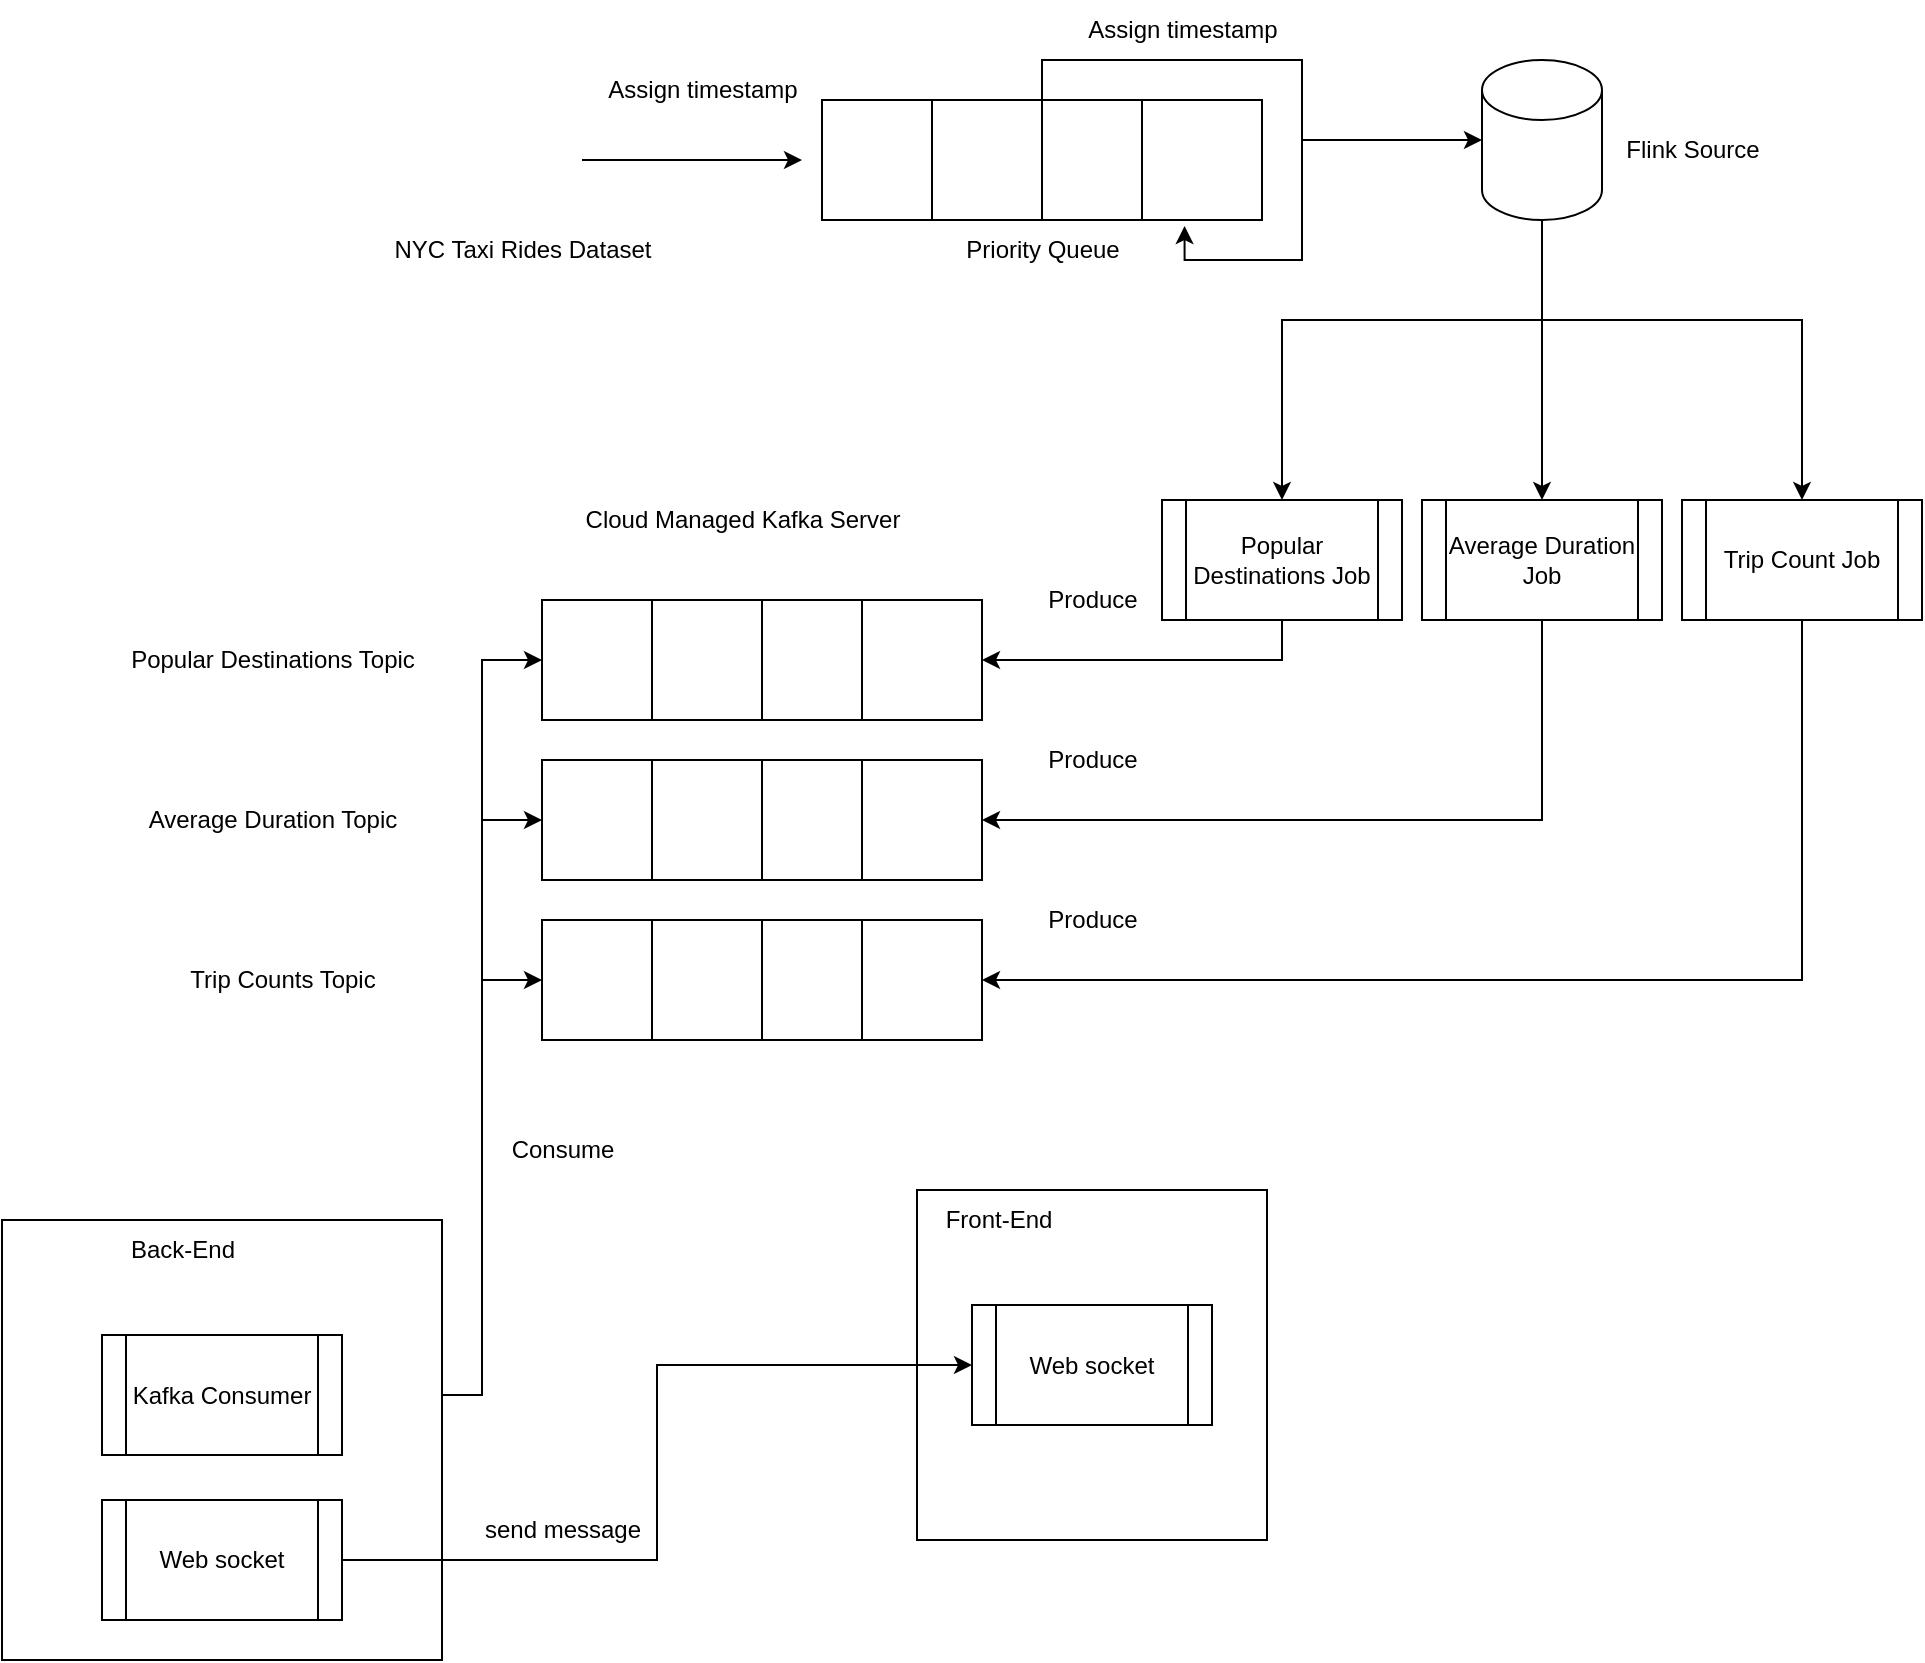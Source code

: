 <mxfile version="20.0.3" type="device"><diagram id="oZ88BXQlWtf5ZdfGv3nG" name="Page-1"><mxGraphModel dx="1888" dy="551" grid="1" gridSize="10" guides="1" tooltips="1" connect="1" arrows="1" fold="1" page="1" pageScale="1" pageWidth="850" pageHeight="1100" math="0" shadow="0"><root><mxCell id="0"/><mxCell id="1" parent="0"/><mxCell id="Y3266dW9xVLh4BCEuE_1-3" style="edgeStyle=orthogonalEdgeStyle;rounded=0;orthogonalLoop=1;jettySize=auto;html=1;exitX=1;exitY=0.5;exitDx=0;exitDy=0;" edge="1" parent="1" source="Y3266dW9xVLh4BCEuE_1-1"><mxGeometry relative="1" as="geometry"><mxPoint x="270" y="130" as="targetPoint"/></mxGeometry></mxCell><mxCell id="Y3266dW9xVLh4BCEuE_1-1" value="" style="shape=image;html=1;verticalAlign=top;verticalLabelPosition=bottom;labelBackgroundColor=#ffffff;imageAspect=0;aspect=fixed;image=https://cdn3.iconfinder.com/data/icons/dompicon-glyph-file-format-2/256/file-csv-format-type-128.png" vertex="1" parent="1"><mxGeometry x="100" y="100" width="60" height="60" as="geometry"/></mxCell><mxCell id="Y3266dW9xVLh4BCEuE_1-2" value="NYC Taxi Rides Dataset" style="text;html=1;align=center;verticalAlign=middle;resizable=0;points=[];autosize=1;strokeColor=none;fillColor=none;" vertex="1" parent="1"><mxGeometry x="55" y="160" width="150" height="30" as="geometry"/></mxCell><mxCell id="Y3266dW9xVLh4BCEuE_1-7" value="" style="rounded=0;whiteSpace=wrap;html=1;" vertex="1" parent="1"><mxGeometry x="280" y="100" width="220" height="60" as="geometry"/></mxCell><mxCell id="Y3266dW9xVLh4BCEuE_1-9" value="" style="endArrow=none;html=1;rounded=0;entryX=0.25;entryY=0;entryDx=0;entryDy=0;exitX=0.25;exitY=1;exitDx=0;exitDy=0;" edge="1" parent="1" source="Y3266dW9xVLh4BCEuE_1-7" target="Y3266dW9xVLh4BCEuE_1-7"><mxGeometry width="50" height="50" relative="1" as="geometry"><mxPoint x="400" y="310" as="sourcePoint"/><mxPoint x="450" y="260" as="targetPoint"/></mxGeometry></mxCell><mxCell id="Y3266dW9xVLh4BCEuE_1-10" value="" style="endArrow=none;html=1;rounded=0;entryX=0.25;entryY=0;entryDx=0;entryDy=0;exitX=0.25;exitY=1;exitDx=0;exitDy=0;" edge="1" parent="1"><mxGeometry width="50" height="50" relative="1" as="geometry"><mxPoint x="390" y="160" as="sourcePoint"/><mxPoint x="390" y="100" as="targetPoint"/></mxGeometry></mxCell><mxCell id="Y3266dW9xVLh4BCEuE_1-11" value="" style="endArrow=none;html=1;rounded=0;entryX=0.25;entryY=0;entryDx=0;entryDy=0;exitX=0.25;exitY=1;exitDx=0;exitDy=0;" edge="1" parent="1"><mxGeometry width="50" height="50" relative="1" as="geometry"><mxPoint x="440" y="160" as="sourcePoint"/><mxPoint x="440" y="100" as="targetPoint"/></mxGeometry></mxCell><mxCell id="Y3266dW9xVLh4BCEuE_1-12" value="Priority Queue" style="text;html=1;align=center;verticalAlign=middle;resizable=0;points=[];autosize=1;strokeColor=none;fillColor=none;" vertex="1" parent="1"><mxGeometry x="340" y="160" width="100" height="30" as="geometry"/></mxCell><mxCell id="Y3266dW9xVLh4BCEuE_1-14" style="edgeStyle=orthogonalEdgeStyle;rounded=0;orthogonalLoop=1;jettySize=auto;html=1;entryX=0.824;entryY=1.05;entryDx=0;entryDy=0;entryPerimeter=0;" edge="1" parent="1" source="Y3266dW9xVLh4BCEuE_1-7" target="Y3266dW9xVLh4BCEuE_1-7"><mxGeometry relative="1" as="geometry"/></mxCell><mxCell id="Y3266dW9xVLh4BCEuE_1-16" style="edgeStyle=orthogonalEdgeStyle;rounded=0;orthogonalLoop=1;jettySize=auto;html=1;startArrow=classic;startFill=1;endArrow=none;endFill=0;" edge="1" parent="1" source="Y3266dW9xVLh4BCEuE_1-15"><mxGeometry relative="1" as="geometry"><mxPoint x="520" y="120" as="targetPoint"/></mxGeometry></mxCell><mxCell id="Y3266dW9xVLh4BCEuE_1-22" style="edgeStyle=orthogonalEdgeStyle;rounded=0;orthogonalLoop=1;jettySize=auto;html=1;entryX=0.5;entryY=0;entryDx=0;entryDy=0;startArrow=none;startFill=0;endArrow=classic;endFill=1;exitX=0.5;exitY=1;exitDx=0;exitDy=0;exitPerimeter=0;" edge="1" parent="1" source="Y3266dW9xVLh4BCEuE_1-15" target="Y3266dW9xVLh4BCEuE_1-21"><mxGeometry relative="1" as="geometry"><Array as="points"><mxPoint x="640" y="210"/><mxPoint x="510" y="210"/></Array></mxGeometry></mxCell><mxCell id="Y3266dW9xVLh4BCEuE_1-25" style="edgeStyle=orthogonalEdgeStyle;rounded=0;orthogonalLoop=1;jettySize=auto;html=1;startArrow=none;startFill=0;endArrow=classic;endFill=1;" edge="1" parent="1" target="Y3266dW9xVLh4BCEuE_1-23"><mxGeometry relative="1" as="geometry"><mxPoint x="620" y="210" as="sourcePoint"/><Array as="points"><mxPoint x="620" y="210"/><mxPoint x="640" y="210"/></Array></mxGeometry></mxCell><mxCell id="Y3266dW9xVLh4BCEuE_1-26" style="edgeStyle=orthogonalEdgeStyle;rounded=0;orthogonalLoop=1;jettySize=auto;html=1;startArrow=none;startFill=0;endArrow=classic;endFill=1;" edge="1" parent="1" target="Y3266dW9xVLh4BCEuE_1-24"><mxGeometry relative="1" as="geometry"><mxPoint x="620" y="210" as="sourcePoint"/><Array as="points"><mxPoint x="620" y="210"/><mxPoint x="770" y="210"/></Array></mxGeometry></mxCell><mxCell id="Y3266dW9xVLh4BCEuE_1-15" value="" style="shape=cylinder3;whiteSpace=wrap;html=1;boundedLbl=1;backgroundOutline=1;size=15;" vertex="1" parent="1"><mxGeometry x="610" y="80" width="60" height="80" as="geometry"/></mxCell><mxCell id="Y3266dW9xVLh4BCEuE_1-17" value="Assign timestamp" style="text;html=1;align=center;verticalAlign=middle;resizable=0;points=[];autosize=1;strokeColor=none;fillColor=none;" vertex="1" parent="1"><mxGeometry x="160" y="80" width="120" height="30" as="geometry"/></mxCell><mxCell id="Y3266dW9xVLh4BCEuE_1-18" value="Assign timestamp" style="text;html=1;align=center;verticalAlign=middle;resizable=0;points=[];autosize=1;strokeColor=none;fillColor=none;" vertex="1" parent="1"><mxGeometry x="400" y="50" width="120" height="30" as="geometry"/></mxCell><mxCell id="Y3266dW9xVLh4BCEuE_1-19" value="Flink Source" style="text;html=1;align=center;verticalAlign=middle;resizable=0;points=[];autosize=1;strokeColor=none;fillColor=none;" vertex="1" parent="1"><mxGeometry x="670" y="110" width="90" height="30" as="geometry"/></mxCell><mxCell id="Y3266dW9xVLh4BCEuE_1-42" style="edgeStyle=orthogonalEdgeStyle;rounded=0;orthogonalLoop=1;jettySize=auto;html=1;entryX=1;entryY=0.5;entryDx=0;entryDy=0;startArrow=none;startFill=0;endArrow=classic;endFill=1;exitX=0.5;exitY=1;exitDx=0;exitDy=0;" edge="1" parent="1" source="Y3266dW9xVLh4BCEuE_1-21" target="Y3266dW9xVLh4BCEuE_1-30"><mxGeometry relative="1" as="geometry"/></mxCell><mxCell id="Y3266dW9xVLh4BCEuE_1-21" value="Popular Destinations Job" style="shape=process;whiteSpace=wrap;html=1;backgroundOutline=1;" vertex="1" parent="1"><mxGeometry x="450" y="300" width="120" height="60" as="geometry"/></mxCell><mxCell id="Y3266dW9xVLh4BCEuE_1-43" style="edgeStyle=orthogonalEdgeStyle;rounded=0;orthogonalLoop=1;jettySize=auto;html=1;entryX=1;entryY=0.5;entryDx=0;entryDy=0;startArrow=none;startFill=0;endArrow=classic;endFill=1;" edge="1" parent="1" source="Y3266dW9xVLh4BCEuE_1-23" target="Y3266dW9xVLh4BCEuE_1-34"><mxGeometry relative="1" as="geometry"><Array as="points"><mxPoint x="640" y="460"/></Array></mxGeometry></mxCell><mxCell id="Y3266dW9xVLh4BCEuE_1-23" value="Average Duration Job" style="shape=process;whiteSpace=wrap;html=1;backgroundOutline=1;" vertex="1" parent="1"><mxGeometry x="580" y="300" width="120" height="60" as="geometry"/></mxCell><mxCell id="Y3266dW9xVLh4BCEuE_1-44" style="edgeStyle=orthogonalEdgeStyle;rounded=0;orthogonalLoop=1;jettySize=auto;html=1;entryX=1;entryY=0.5;entryDx=0;entryDy=0;startArrow=none;startFill=0;endArrow=classic;endFill=1;" edge="1" parent="1" source="Y3266dW9xVLh4BCEuE_1-24" target="Y3266dW9xVLh4BCEuE_1-38"><mxGeometry relative="1" as="geometry"><Array as="points"><mxPoint x="770" y="540"/></Array></mxGeometry></mxCell><mxCell id="Y3266dW9xVLh4BCEuE_1-24" value="Trip Count Job" style="shape=process;whiteSpace=wrap;html=1;backgroundOutline=1;" vertex="1" parent="1"><mxGeometry x="710" y="300" width="120" height="60" as="geometry"/></mxCell><mxCell id="Y3266dW9xVLh4BCEuE_1-30" value="" style="rounded=0;whiteSpace=wrap;html=1;" vertex="1" parent="1"><mxGeometry x="140" y="350" width="220" height="60" as="geometry"/></mxCell><mxCell id="Y3266dW9xVLh4BCEuE_1-31" value="" style="endArrow=none;html=1;rounded=0;entryX=0.25;entryY=0;entryDx=0;entryDy=0;exitX=0.25;exitY=1;exitDx=0;exitDy=0;" edge="1" parent="1" source="Y3266dW9xVLh4BCEuE_1-30" target="Y3266dW9xVLh4BCEuE_1-30"><mxGeometry width="50" height="50" relative="1" as="geometry"><mxPoint x="260" y="560" as="sourcePoint"/><mxPoint x="310" y="510" as="targetPoint"/></mxGeometry></mxCell><mxCell id="Y3266dW9xVLh4BCEuE_1-32" value="" style="endArrow=none;html=1;rounded=0;entryX=0.25;entryY=0;entryDx=0;entryDy=0;exitX=0.25;exitY=1;exitDx=0;exitDy=0;" edge="1" parent="1"><mxGeometry width="50" height="50" relative="1" as="geometry"><mxPoint x="250" y="410" as="sourcePoint"/><mxPoint x="250" y="350" as="targetPoint"/></mxGeometry></mxCell><mxCell id="Y3266dW9xVLh4BCEuE_1-33" value="" style="endArrow=none;html=1;rounded=0;entryX=0.25;entryY=0;entryDx=0;entryDy=0;exitX=0.25;exitY=1;exitDx=0;exitDy=0;" edge="1" parent="1"><mxGeometry width="50" height="50" relative="1" as="geometry"><mxPoint x="300" y="410" as="sourcePoint"/><mxPoint x="300" y="350" as="targetPoint"/></mxGeometry></mxCell><mxCell id="Y3266dW9xVLh4BCEuE_1-34" value="" style="rounded=0;whiteSpace=wrap;html=1;" vertex="1" parent="1"><mxGeometry x="140" y="430" width="220" height="60" as="geometry"/></mxCell><mxCell id="Y3266dW9xVLh4BCEuE_1-35" value="" style="endArrow=none;html=1;rounded=0;entryX=0.25;entryY=0;entryDx=0;entryDy=0;exitX=0.25;exitY=1;exitDx=0;exitDy=0;" edge="1" parent="1" source="Y3266dW9xVLh4BCEuE_1-34" target="Y3266dW9xVLh4BCEuE_1-34"><mxGeometry width="50" height="50" relative="1" as="geometry"><mxPoint x="260" y="640" as="sourcePoint"/><mxPoint x="310" y="590" as="targetPoint"/></mxGeometry></mxCell><mxCell id="Y3266dW9xVLh4BCEuE_1-36" value="" style="endArrow=none;html=1;rounded=0;entryX=0.25;entryY=0;entryDx=0;entryDy=0;exitX=0.25;exitY=1;exitDx=0;exitDy=0;" edge="1" parent="1"><mxGeometry width="50" height="50" relative="1" as="geometry"><mxPoint x="250" y="490" as="sourcePoint"/><mxPoint x="250" y="430" as="targetPoint"/></mxGeometry></mxCell><mxCell id="Y3266dW9xVLh4BCEuE_1-37" value="" style="endArrow=none;html=1;rounded=0;entryX=0.25;entryY=0;entryDx=0;entryDy=0;exitX=0.25;exitY=1;exitDx=0;exitDy=0;" edge="1" parent="1"><mxGeometry width="50" height="50" relative="1" as="geometry"><mxPoint x="300" y="490" as="sourcePoint"/><mxPoint x="300" y="430" as="targetPoint"/></mxGeometry></mxCell><mxCell id="Y3266dW9xVLh4BCEuE_1-38" value="" style="rounded=0;whiteSpace=wrap;html=1;" vertex="1" parent="1"><mxGeometry x="140" y="510" width="220" height="60" as="geometry"/></mxCell><mxCell id="Y3266dW9xVLh4BCEuE_1-39" value="" style="endArrow=none;html=1;rounded=0;entryX=0.25;entryY=0;entryDx=0;entryDy=0;exitX=0.25;exitY=1;exitDx=0;exitDy=0;" edge="1" parent="1" source="Y3266dW9xVLh4BCEuE_1-38" target="Y3266dW9xVLh4BCEuE_1-38"><mxGeometry width="50" height="50" relative="1" as="geometry"><mxPoint x="260" y="720" as="sourcePoint"/><mxPoint x="310" y="670" as="targetPoint"/></mxGeometry></mxCell><mxCell id="Y3266dW9xVLh4BCEuE_1-40" value="" style="endArrow=none;html=1;rounded=0;entryX=0.25;entryY=0;entryDx=0;entryDy=0;exitX=0.25;exitY=1;exitDx=0;exitDy=0;" edge="1" parent="1"><mxGeometry width="50" height="50" relative="1" as="geometry"><mxPoint x="250" y="570" as="sourcePoint"/><mxPoint x="250" y="510" as="targetPoint"/></mxGeometry></mxCell><mxCell id="Y3266dW9xVLh4BCEuE_1-41" value="" style="endArrow=none;html=1;rounded=0;entryX=0.25;entryY=0;entryDx=0;entryDy=0;exitX=0.25;exitY=1;exitDx=0;exitDy=0;" edge="1" parent="1"><mxGeometry width="50" height="50" relative="1" as="geometry"><mxPoint x="300" y="570" as="sourcePoint"/><mxPoint x="300" y="510" as="targetPoint"/></mxGeometry></mxCell><mxCell id="Y3266dW9xVLh4BCEuE_1-45" value="Popular Destinations Topic" style="text;html=1;align=center;verticalAlign=middle;resizable=0;points=[];autosize=1;strokeColor=none;fillColor=none;" vertex="1" parent="1"><mxGeometry x="-80" y="365" width="170" height="30" as="geometry"/></mxCell><mxCell id="Y3266dW9xVLh4BCEuE_1-46" value="Cloud Managed Kafka Server" style="text;html=1;align=center;verticalAlign=middle;resizable=0;points=[];autosize=1;strokeColor=none;fillColor=none;" vertex="1" parent="1"><mxGeometry x="150" y="295" width="180" height="30" as="geometry"/></mxCell><mxCell id="Y3266dW9xVLh4BCEuE_1-47" value="Average Duration Topic" style="text;html=1;align=center;verticalAlign=middle;resizable=0;points=[];autosize=1;strokeColor=none;fillColor=none;" vertex="1" parent="1"><mxGeometry x="-70" y="445" width="150" height="30" as="geometry"/></mxCell><mxCell id="Y3266dW9xVLh4BCEuE_1-48" value="Trip Counts Topic" style="text;html=1;align=center;verticalAlign=middle;resizable=0;points=[];autosize=1;strokeColor=none;fillColor=none;" vertex="1" parent="1"><mxGeometry x="-50" y="525" width="120" height="30" as="geometry"/></mxCell><mxCell id="Y3266dW9xVLh4BCEuE_1-50" style="edgeStyle=orthogonalEdgeStyle;rounded=0;orthogonalLoop=1;jettySize=auto;html=1;entryX=0;entryY=0.5;entryDx=0;entryDy=0;startArrow=none;startFill=0;endArrow=classic;endFill=1;" edge="1" parent="1" source="Y3266dW9xVLh4BCEuE_1-49" target="Y3266dW9xVLh4BCEuE_1-30"><mxGeometry relative="1" as="geometry"><Array as="points"><mxPoint x="110" y="748"/><mxPoint x="110" y="380"/></Array></mxGeometry></mxCell><mxCell id="Y3266dW9xVLh4BCEuE_1-51" value="" style="endArrow=classic;html=1;rounded=0;entryX=0;entryY=0.5;entryDx=0;entryDy=0;" edge="1" parent="1" target="Y3266dW9xVLh4BCEuE_1-34"><mxGeometry width="50" height="50" relative="1" as="geometry"><mxPoint x="110" y="460" as="sourcePoint"/><mxPoint x="220" y="560" as="targetPoint"/></mxGeometry></mxCell><mxCell id="Y3266dW9xVLh4BCEuE_1-53" value="" style="endArrow=classic;html=1;rounded=0;entryX=0;entryY=0.5;entryDx=0;entryDy=0;" edge="1" parent="1" target="Y3266dW9xVLh4BCEuE_1-38"><mxGeometry width="50" height="50" relative="1" as="geometry"><mxPoint x="110" y="540" as="sourcePoint"/><mxPoint x="150" y="470" as="targetPoint"/></mxGeometry></mxCell><mxCell id="Y3266dW9xVLh4BCEuE_1-54" value="Consume" style="text;html=1;align=center;verticalAlign=middle;resizable=0;points=[];autosize=1;strokeColor=none;fillColor=none;" vertex="1" parent="1"><mxGeometry x="115" y="610" width="70" height="30" as="geometry"/></mxCell><mxCell id="Y3266dW9xVLh4BCEuE_1-55" value="Produce" style="text;html=1;align=center;verticalAlign=middle;resizable=0;points=[];autosize=1;strokeColor=none;fillColor=none;" vertex="1" parent="1"><mxGeometry x="380" y="335" width="70" height="30" as="geometry"/></mxCell><mxCell id="Y3266dW9xVLh4BCEuE_1-56" value="Produce" style="text;html=1;align=center;verticalAlign=middle;resizable=0;points=[];autosize=1;strokeColor=none;fillColor=none;" vertex="1" parent="1"><mxGeometry x="380" y="415" width="70" height="30" as="geometry"/></mxCell><mxCell id="Y3266dW9xVLh4BCEuE_1-57" value="Produce" style="text;html=1;align=center;verticalAlign=middle;resizable=0;points=[];autosize=1;strokeColor=none;fillColor=none;" vertex="1" parent="1"><mxGeometry x="380" y="495" width="70" height="30" as="geometry"/></mxCell><mxCell id="Y3266dW9xVLh4BCEuE_1-62" value="" style="group" vertex="1" connectable="0" parent="1"><mxGeometry x="327.5" y="645" width="175" height="175" as="geometry"/></mxCell><mxCell id="Y3266dW9xVLh4BCEuE_1-60" value="" style="whiteSpace=wrap;html=1;aspect=fixed;" vertex="1" parent="Y3266dW9xVLh4BCEuE_1-62"><mxGeometry width="175" height="175" as="geometry"/></mxCell><mxCell id="Y3266dW9xVLh4BCEuE_1-61" value="Front-End" style="text;html=1;align=center;verticalAlign=middle;resizable=0;points=[];autosize=1;strokeColor=none;fillColor=none;" vertex="1" parent="Y3266dW9xVLh4BCEuE_1-62"><mxGeometry width="80" height="30" as="geometry"/></mxCell><mxCell id="Y3266dW9xVLh4BCEuE_1-66" value="Web socket" style="shape=process;whiteSpace=wrap;html=1;backgroundOutline=1;" vertex="1" parent="Y3266dW9xVLh4BCEuE_1-62"><mxGeometry x="27.5" y="57.5" width="120" height="60" as="geometry"/></mxCell><mxCell id="Y3266dW9xVLh4BCEuE_1-64" value="Web socket" style="shape=process;whiteSpace=wrap;html=1;backgroundOutline=1;" vertex="1" parent="1"><mxGeometry x="-80" y="810" width="120" height="60" as="geometry"/></mxCell><mxCell id="Y3266dW9xVLh4BCEuE_1-58" value="" style="whiteSpace=wrap;html=1;aspect=fixed;" vertex="1" parent="1"><mxGeometry x="-130" y="660" width="220" height="220" as="geometry"/></mxCell><mxCell id="Y3266dW9xVLh4BCEuE_1-49" value="Kafka Consumer" style="shape=process;whiteSpace=wrap;html=1;backgroundOutline=1;" vertex="1" parent="1"><mxGeometry x="-80" y="717.5" width="120" height="60" as="geometry"/></mxCell><mxCell id="Y3266dW9xVLh4BCEuE_1-59" value="Back-End" style="text;html=1;align=center;verticalAlign=middle;resizable=0;points=[];autosize=1;strokeColor=none;fillColor=none;" vertex="1" parent="1"><mxGeometry x="-80" y="660" width="80" height="30" as="geometry"/></mxCell><mxCell id="Y3266dW9xVLh4BCEuE_1-67" style="edgeStyle=orthogonalEdgeStyle;rounded=0;orthogonalLoop=1;jettySize=auto;html=1;exitX=1;exitY=0.5;exitDx=0;exitDy=0;entryX=0;entryY=0.5;entryDx=0;entryDy=0;startArrow=none;startFill=0;endArrow=classic;endFill=1;" edge="1" parent="1" source="Y3266dW9xVLh4BCEuE_1-65" target="Y3266dW9xVLh4BCEuE_1-66"><mxGeometry relative="1" as="geometry"/></mxCell><mxCell id="Y3266dW9xVLh4BCEuE_1-65" value="Web socket" style="shape=process;whiteSpace=wrap;html=1;backgroundOutline=1;" vertex="1" parent="1"><mxGeometry x="-80" y="800" width="120" height="60" as="geometry"/></mxCell><mxCell id="Y3266dW9xVLh4BCEuE_1-68" value="send message" style="text;html=1;align=center;verticalAlign=middle;resizable=0;points=[];autosize=1;strokeColor=none;fillColor=none;" vertex="1" parent="1"><mxGeometry x="100" y="800" width="100" height="30" as="geometry"/></mxCell></root></mxGraphModel></diagram></mxfile>